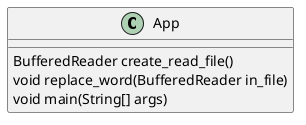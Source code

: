 @startuml
'https://plantuml.com/sequence-diagram

class App {
  BufferedReader create_read_file()
  void replace_word(BufferedReader in_file)
  void main(String[] args)
}


@enduml